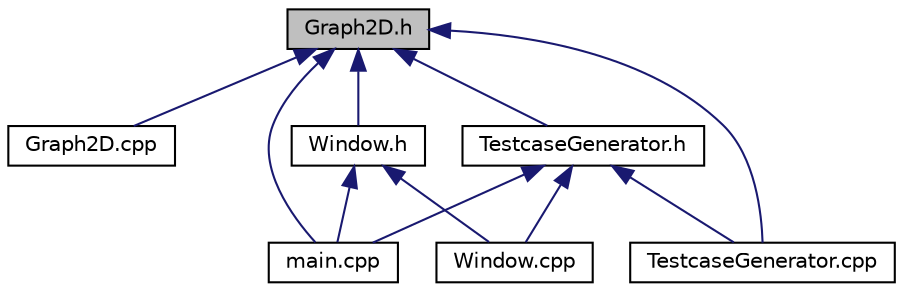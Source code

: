 digraph "Graph2D.h"
{
  edge [fontname="Helvetica",fontsize="10",labelfontname="Helvetica",labelfontsize="10"];
  node [fontname="Helvetica",fontsize="10",shape=record];
  Node1 [label="Graph2D.h",height=0.2,width=0.4,color="black", fillcolor="grey75", style="filled", fontcolor="black"];
  Node1 -> Node2 [dir="back",color="midnightblue",fontsize="10",style="solid"];
  Node2 [label="Graph2D.cpp",height=0.2,width=0.4,color="black", fillcolor="white", style="filled",URL="$_graph2_d_8cpp.html"];
  Node1 -> Node3 [dir="back",color="midnightblue",fontsize="10",style="solid"];
  Node3 [label="main.cpp",height=0.2,width=0.4,color="black", fillcolor="white", style="filled",URL="$main_8cpp.html"];
  Node1 -> Node4 [dir="back",color="midnightblue",fontsize="10",style="solid"];
  Node4 [label="TestcaseGenerator.h",height=0.2,width=0.4,color="black", fillcolor="white", style="filled",URL="$_testcase_generator_8h.html"];
  Node4 -> Node3 [dir="back",color="midnightblue",fontsize="10",style="solid"];
  Node4 -> Node5 [dir="back",color="midnightblue",fontsize="10",style="solid"];
  Node5 [label="TestcaseGenerator.cpp",height=0.2,width=0.4,color="black", fillcolor="white", style="filled",URL="$_testcase_generator_8cpp.html"];
  Node4 -> Node6 [dir="back",color="midnightblue",fontsize="10",style="solid"];
  Node6 [label="Window.cpp",height=0.2,width=0.4,color="black", fillcolor="white", style="filled",URL="$_window_8cpp.html"];
  Node1 -> Node7 [dir="back",color="midnightblue",fontsize="10",style="solid"];
  Node7 [label="Window.h",height=0.2,width=0.4,color="black", fillcolor="white", style="filled",URL="$_window_8h.html"];
  Node7 -> Node3 [dir="back",color="midnightblue",fontsize="10",style="solid"];
  Node7 -> Node6 [dir="back",color="midnightblue",fontsize="10",style="solid"];
  Node1 -> Node5 [dir="back",color="midnightblue",fontsize="10",style="solid"];
}
